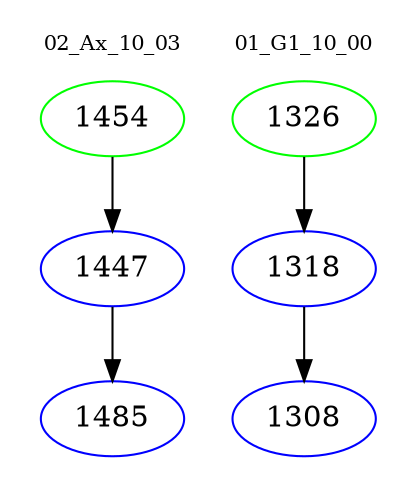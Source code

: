 digraph{
subgraph cluster_0 {
color = white
label = "02_Ax_10_03";
fontsize=10;
T0_1454 [label="1454", color="green"]
T0_1454 -> T0_1447 [color="black"]
T0_1447 [label="1447", color="blue"]
T0_1447 -> T0_1485 [color="black"]
T0_1485 [label="1485", color="blue"]
}
subgraph cluster_1 {
color = white
label = "01_G1_10_00";
fontsize=10;
T1_1326 [label="1326", color="green"]
T1_1326 -> T1_1318 [color="black"]
T1_1318 [label="1318", color="blue"]
T1_1318 -> T1_1308 [color="black"]
T1_1308 [label="1308", color="blue"]
}
}
